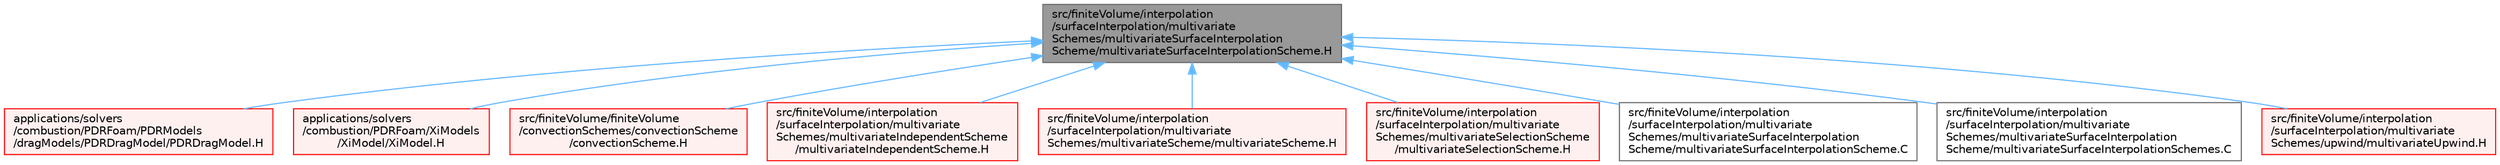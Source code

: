 digraph "src/finiteVolume/interpolation/surfaceInterpolation/multivariateSchemes/multivariateSurfaceInterpolationScheme/multivariateSurfaceInterpolationScheme.H"
{
 // LATEX_PDF_SIZE
  bgcolor="transparent";
  edge [fontname=Helvetica,fontsize=10,labelfontname=Helvetica,labelfontsize=10];
  node [fontname=Helvetica,fontsize=10,shape=box,height=0.2,width=0.4];
  Node1 [id="Node000001",label="src/finiteVolume/interpolation\l/surfaceInterpolation/multivariate\lSchemes/multivariateSurfaceInterpolation\lScheme/multivariateSurfaceInterpolationScheme.H",height=0.2,width=0.4,color="gray40", fillcolor="grey60", style="filled", fontcolor="black",tooltip=" "];
  Node1 -> Node2 [id="edge1_Node000001_Node000002",dir="back",color="steelblue1",style="solid",tooltip=" "];
  Node2 [id="Node000002",label="applications/solvers\l/combustion/PDRFoam/PDRModels\l/dragModels/PDRDragModel/PDRDragModel.H",height=0.2,width=0.4,color="red", fillcolor="#FFF0F0", style="filled",URL="$PDRDragModel_8H.html",tooltip=" "];
  Node1 -> Node4 [id="edge2_Node000001_Node000004",dir="back",color="steelblue1",style="solid",tooltip=" "];
  Node4 [id="Node000004",label="applications/solvers\l/combustion/PDRFoam/XiModels\l/XiModel/XiModel.H",height=0.2,width=0.4,color="red", fillcolor="#FFF0F0", style="filled",URL="$XiModel_8H.html",tooltip=" "];
  Node1 -> Node8 [id="edge3_Node000001_Node000008",dir="back",color="steelblue1",style="solid",tooltip=" "];
  Node8 [id="Node000008",label="src/finiteVolume/finiteVolume\l/convectionSchemes/convectionScheme\l/convectionScheme.H",height=0.2,width=0.4,color="red", fillcolor="#FFF0F0", style="filled",URL="$convectionScheme_8H.html",tooltip=" "];
  Node1 -> Node89 [id="edge4_Node000001_Node000089",dir="back",color="steelblue1",style="solid",tooltip=" "];
  Node89 [id="Node000089",label="src/finiteVolume/interpolation\l/surfaceInterpolation/multivariate\lSchemes/multivariateIndependentScheme\l/multivariateIndependentScheme.H",height=0.2,width=0.4,color="red", fillcolor="#FFF0F0", style="filled",URL="$multivariateIndependentScheme_8H.html",tooltip=" "];
  Node1 -> Node92 [id="edge5_Node000001_Node000092",dir="back",color="steelblue1",style="solid",tooltip=" "];
  Node92 [id="Node000092",label="src/finiteVolume/interpolation\l/surfaceInterpolation/multivariate\lSchemes/multivariateScheme/multivariateScheme.H",height=0.2,width=0.4,color="red", fillcolor="#FFF0F0", style="filled",URL="$multivariateScheme_8H.html",tooltip=" "];
  Node1 -> Node100 [id="edge6_Node000001_Node000100",dir="back",color="steelblue1",style="solid",tooltip=" "];
  Node100 [id="Node000100",label="src/finiteVolume/interpolation\l/surfaceInterpolation/multivariate\lSchemes/multivariateSelectionScheme\l/multivariateSelectionScheme.H",height=0.2,width=0.4,color="red", fillcolor="#FFF0F0", style="filled",URL="$multivariateSelectionScheme_8H.html",tooltip=" "];
  Node1 -> Node103 [id="edge7_Node000001_Node000103",dir="back",color="steelblue1",style="solid",tooltip=" "];
  Node103 [id="Node000103",label="src/finiteVolume/interpolation\l/surfaceInterpolation/multivariate\lSchemes/multivariateSurfaceInterpolation\lScheme/multivariateSurfaceInterpolationScheme.C",height=0.2,width=0.4,color="grey40", fillcolor="white", style="filled",URL="$multivariateSurfaceInterpolationScheme_8C.html",tooltip=" "];
  Node1 -> Node104 [id="edge8_Node000001_Node000104",dir="back",color="steelblue1",style="solid",tooltip=" "];
  Node104 [id="Node000104",label="src/finiteVolume/interpolation\l/surfaceInterpolation/multivariate\lSchemes/multivariateSurfaceInterpolation\lScheme/multivariateSurfaceInterpolationSchemes.C",height=0.2,width=0.4,color="grey40", fillcolor="white", style="filled",URL="$multivariateSurfaceInterpolationSchemes_8C.html",tooltip="Abstract base class for surface interpolation schemes."];
  Node1 -> Node105 [id="edge9_Node000001_Node000105",dir="back",color="steelblue1",style="solid",tooltip=" "];
  Node105 [id="Node000105",label="src/finiteVolume/interpolation\l/surfaceInterpolation/multivariate\lSchemes/upwind/multivariateUpwind.H",height=0.2,width=0.4,color="red", fillcolor="#FFF0F0", style="filled",URL="$multivariateUpwind_8H.html",tooltip=" "];
}
